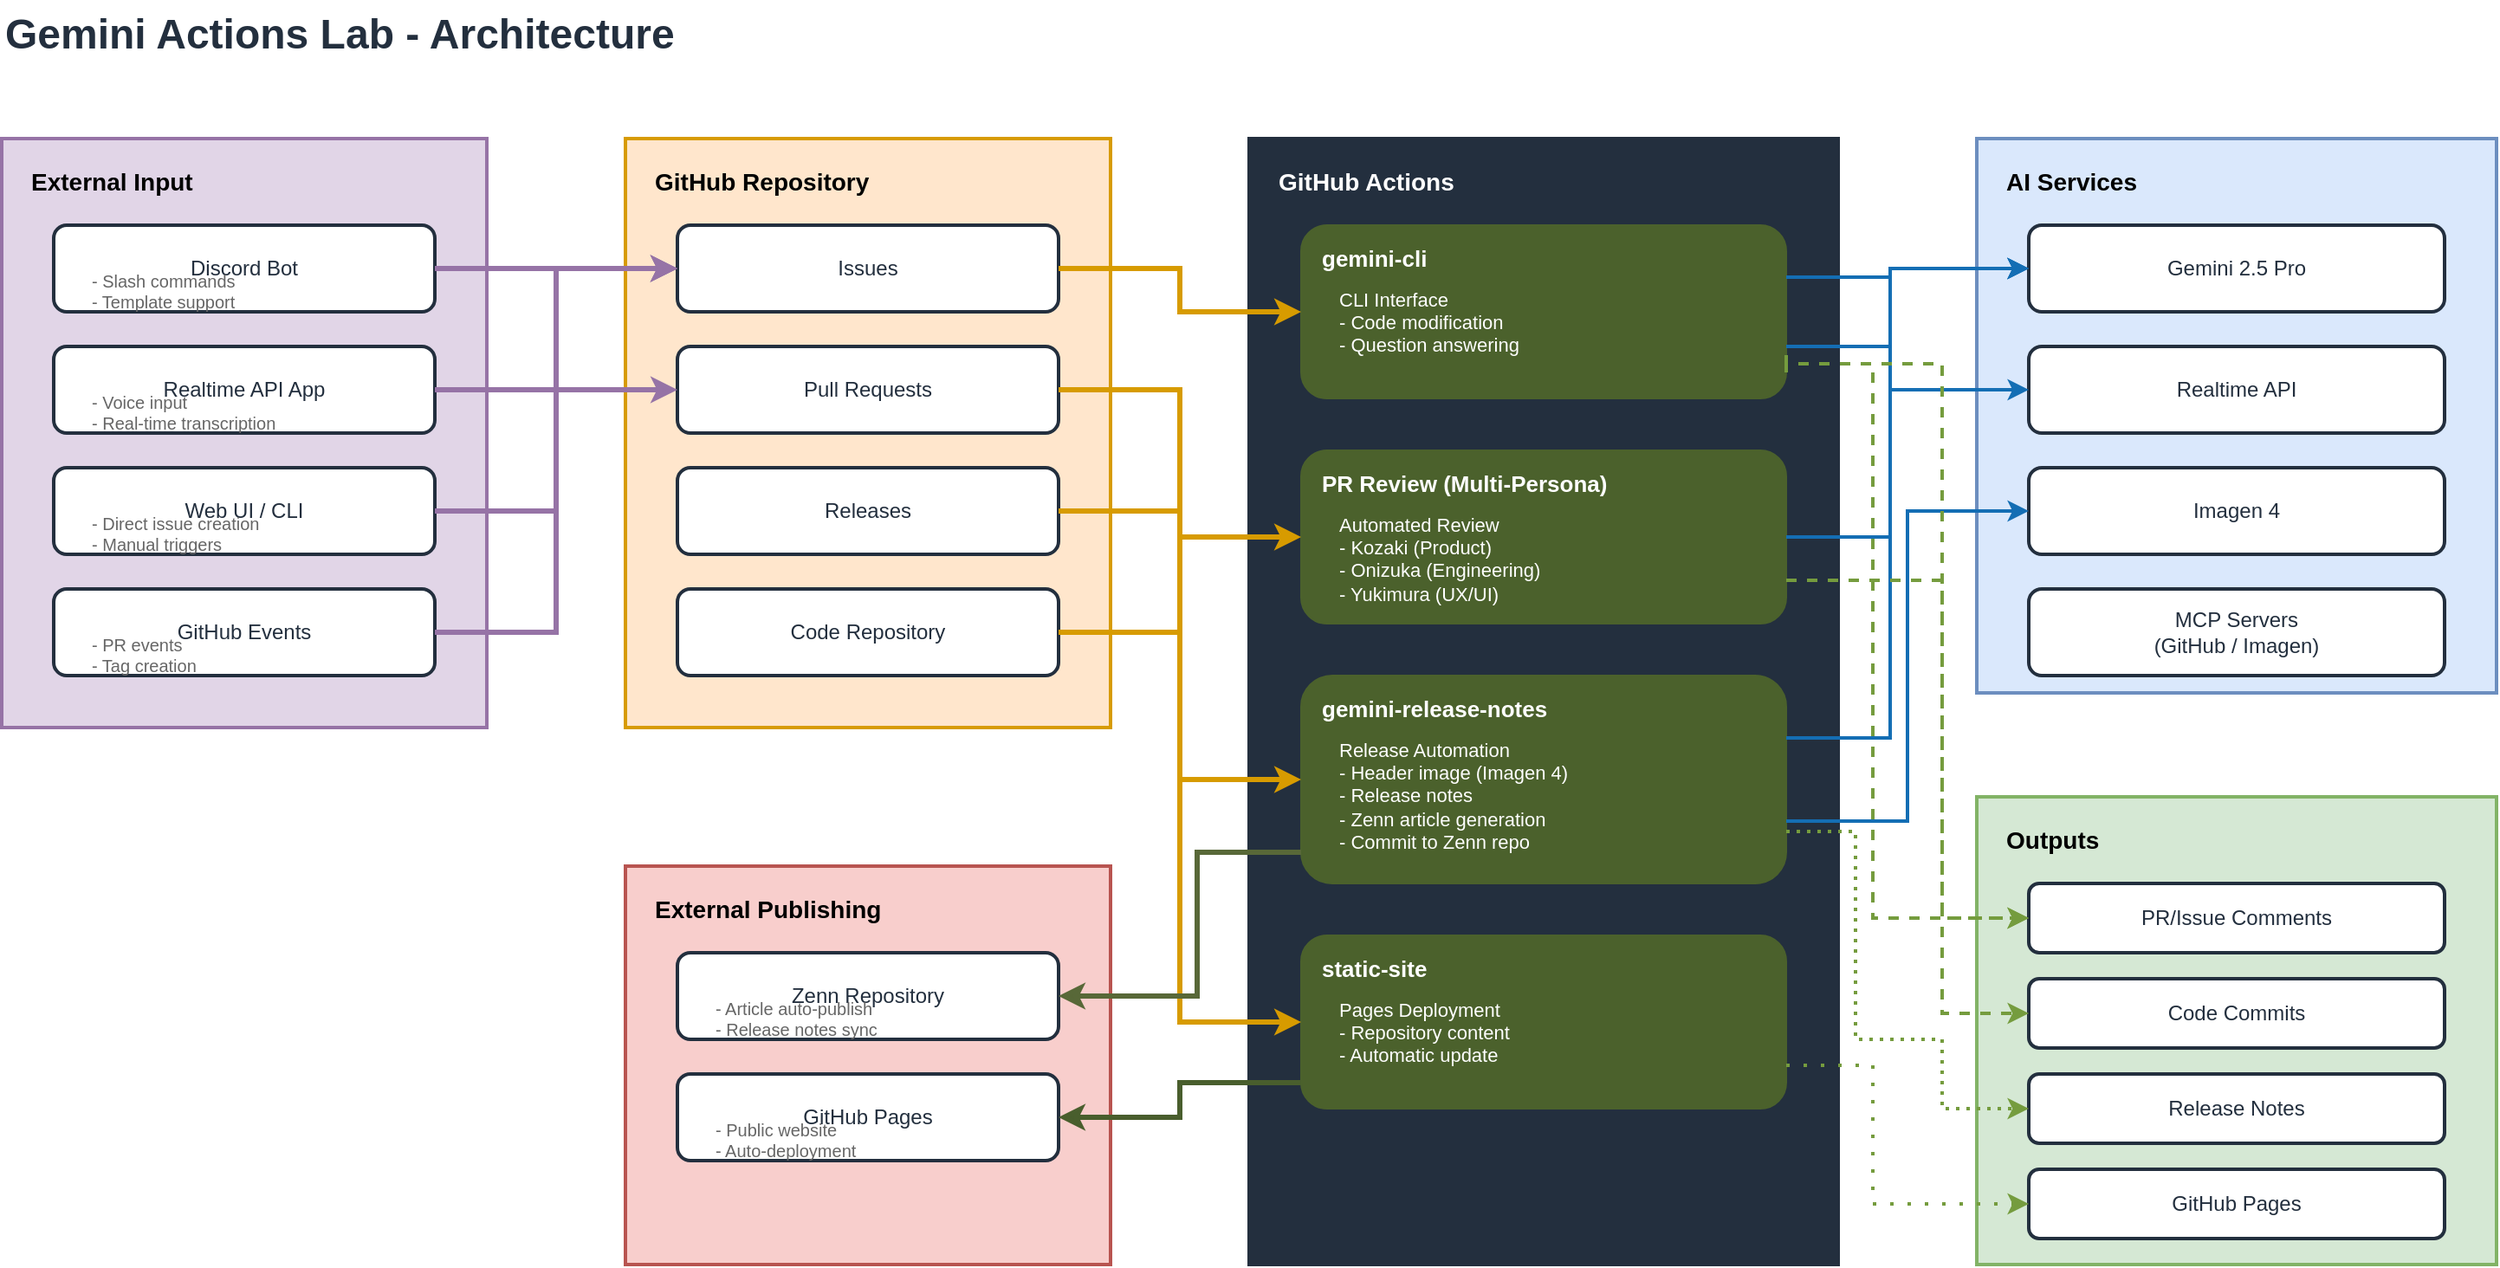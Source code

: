 <mxfile>
    <diagram name="Gemini Actions Lab - Complete Architecture" id="gemini-complete">
        <mxGraphModel dx="946" dy="849" grid="1" gridSize="10" guides="1" tooltips="1" connect="1" arrows="1" fold="1" page="1" pageScale="1" pageWidth="1600" pageHeight="1000" math="0" shadow="0">
            <root>
                <mxCell id="0"/>
                <mxCell id="1" parent="0"/>
                <mxCell id="title" value="Gemini Actions Lab - Architecture" style="text;html=1;strokeColor=none;fillColor=none;align=left;verticalAlign=middle;whiteSpace=wrap;rounded=0;fontSize=24;fontStyle=1;fontColor=#232F3E;" parent="1" vertex="1">
                    <mxGeometry x="80" y="60" width="600" height="40" as="geometry"/>
                </mxCell>
                <mxCell id="external-zone" value="External Input" style="rounded=0;whiteSpace=wrap;html=1;fillColor=#e1d5e7;strokeColor=#9673A6;strokeWidth=2;fontSize=14;fontStyle=1;verticalAlign=top;align=left;spacingLeft=15;spacingTop=10;" parent="1" vertex="1">
                    <mxGeometry x="80" y="140" width="280" height="340" as="geometry"/>
                </mxCell>
                <mxCell id="input-discord" value="Discord Bot" style="rounded=1;whiteSpace=wrap;html=1;fillColor=#FFFFFF;strokeColor=#232F3E;strokeWidth=2;fontSize=12;fontColor=#232F3E;" parent="1" vertex="1">
                    <mxGeometry x="110" y="190" width="220" height="50" as="geometry"/>
                </mxCell>
                <mxCell id="input-discord-desc" value="- Slash commands&lt;br&gt;- Template support" style="text;html=1;strokeColor=none;fillColor=none;align=left;verticalAlign=top;whiteSpace=wrap;rounded=0;fontSize=10;fontColor=#666666;spacingLeft=10;" parent="1" vertex="1">
                    <mxGeometry x="120" y="210" width="200" height="30" as="geometry"/>
                </mxCell>
                <mxCell id="input-voice" value="Realtime API App" style="rounded=1;whiteSpace=wrap;html=1;fillColor=#FFFFFF;strokeColor=#232F3E;strokeWidth=2;fontSize=12;fontColor=#232F3E;" parent="1" vertex="1">
                    <mxGeometry x="110" y="260" width="220" height="50" as="geometry"/>
                </mxCell>
                <mxCell id="input-voice-desc" value="- Voice input&lt;br&gt;- Real-time transcription" style="text;html=1;strokeColor=none;fillColor=none;align=left;verticalAlign=top;whiteSpace=wrap;rounded=0;fontSize=10;fontColor=#666666;spacingLeft=10;" parent="1" vertex="1">
                    <mxGeometry x="120" y="280" width="200" height="30" as="geometry"/>
                </mxCell>
                <mxCell id="input-ui" value="Web UI / CLI" style="rounded=1;whiteSpace=wrap;html=1;fillColor=#FFFFFF;strokeColor=#232F3E;strokeWidth=2;fontSize=12;fontColor=#232F3E;" parent="1" vertex="1">
                    <mxGeometry x="110" y="330" width="220" height="50" as="geometry"/>
                </mxCell>
                <mxCell id="input-ui-desc" value="- Direct issue creation&lt;br&gt;- Manual triggers" style="text;html=1;strokeColor=none;fillColor=none;align=left;verticalAlign=top;whiteSpace=wrap;rounded=0;fontSize=10;fontColor=#666666;spacingLeft=10;" parent="1" vertex="1">
                    <mxGeometry x="120" y="350" width="200" height="30" as="geometry"/>
                </mxCell>
                <mxCell id="input-github" value="GitHub Events" style="rounded=1;whiteSpace=wrap;html=1;fillColor=#FFFFFF;strokeColor=#232F3E;strokeWidth=2;fontSize=12;fontColor=#232F3E;" parent="1" vertex="1">
                    <mxGeometry x="110" y="400" width="220" height="50" as="geometry"/>
                </mxCell>
                <mxCell id="input-github-desc" value="- PR events&lt;br&gt;- Tag creation" style="text;html=1;strokeColor=none;fillColor=none;align=left;verticalAlign=top;whiteSpace=wrap;rounded=0;fontSize=10;fontColor=#666666;spacingLeft=10;" parent="1" vertex="1">
                    <mxGeometry x="120" y="420" width="200" height="30" as="geometry"/>
                </mxCell>
                <mxCell id="repo-zone" value="GitHub Repository" style="rounded=0;whiteSpace=wrap;html=1;fillColor=#FFE6CC;strokeColor=#D79B00;strokeWidth=2;fontSize=14;fontStyle=1;verticalAlign=top;align=left;spacingLeft=15;spacingTop=10;" parent="1" vertex="1">
                    <mxGeometry x="440" y="140" width="280" height="340" as="geometry"/>
                </mxCell>
                <mxCell id="repo-issues" value="Issues" style="rounded=1;whiteSpace=wrap;html=1;fillColor=#FFFFFF;strokeColor=#232F3E;strokeWidth=2;fontSize=12;fontColor=#232F3E;" parent="1" vertex="1">
                    <mxGeometry x="470" y="190" width="220" height="50" as="geometry"/>
                </mxCell>
                <mxCell id="repo-prs" value="Pull Requests" style="rounded=1;whiteSpace=wrap;html=1;fillColor=#FFFFFF;strokeColor=#232F3E;strokeWidth=2;fontSize=12;fontColor=#232F3E;" parent="1" vertex="1">
                    <mxGeometry x="470" y="260" width="220" height="50" as="geometry"/>
                </mxCell>
                <mxCell id="repo-releases" value="Releases" style="rounded=1;whiteSpace=wrap;html=1;fillColor=#FFFFFF;strokeColor=#232F3E;strokeWidth=2;fontSize=12;fontColor=#232F3E;" parent="1" vertex="1">
                    <mxGeometry x="470" y="330" width="220" height="50" as="geometry"/>
                </mxCell>
                <mxCell id="repo-code" value="Code Repository" style="rounded=1;whiteSpace=wrap;html=1;fillColor=#FFFFFF;strokeColor=#232F3E;strokeWidth=2;fontSize=12;fontColor=#232F3E;" parent="1" vertex="1">
                    <mxGeometry x="470" y="400" width="220" height="50" as="geometry"/>
                </mxCell>
                <mxCell id="actions-zone" value="GitHub Actions" style="rounded=0;whiteSpace=wrap;html=1;fillColor=#232F3E;strokeColor=#232F3E;strokeWidth=2;fontSize=14;fontStyle=1;fontColor=#FFFFFF;verticalAlign=top;align=left;spacingLeft=15;spacingTop=10;" parent="1" vertex="1">
                    <mxGeometry x="800" y="140" width="340" height="650" as="geometry"/>
                </mxCell>
                <mxCell id="workflow1-container" value="" style="rounded=1;whiteSpace=wrap;html=1;fillColor=#4B612C;strokeColor=#4B612C;strokeWidth=1;" parent="1" vertex="1">
                    <mxGeometry x="830" y="190" width="280" height="100" as="geometry"/>
                </mxCell>
                <mxCell id="workflow1-title" value="gemini-cli" style="text;html=1;strokeColor=none;fillColor=none;align=left;verticalAlign=top;whiteSpace=wrap;rounded=0;fontSize=13;fontStyle=1;fontColor=#FFFFFF;spacingLeft=10;spacingTop=5;" parent="1" vertex="1">
                    <mxGeometry x="830" y="190" width="200" height="25" as="geometry"/>
                </mxCell>
                <mxCell id="workflow1-desc" value="CLI Interface&lt;br&gt;- Code modification&lt;br&gt;- Question answering" style="text;html=1;strokeColor=none;fillColor=none;align=left;verticalAlign=top;whiteSpace=wrap;rounded=0;fontSize=11;fontColor=#FFFFFF;spacingLeft=10;" parent="1" vertex="1">
                    <mxGeometry x="840" y="220" width="250" height="60" as="geometry"/>
                </mxCell>
                <mxCell id="workflow2-container" value="" style="rounded=1;whiteSpace=wrap;html=1;fillColor=#4B612C;strokeColor=#4B612C;strokeWidth=1;" parent="1" vertex="1">
                    <mxGeometry x="830" y="320" width="280" height="100" as="geometry"/>
                </mxCell>
                <mxCell id="workflow2-title" value="PR Review (Multi-Persona)" style="text;html=1;strokeColor=none;fillColor=none;align=left;verticalAlign=top;whiteSpace=wrap;rounded=0;fontSize=13;fontStyle=1;fontColor=#FFFFFF;spacingLeft=10;spacingTop=5;" parent="1" vertex="1">
                    <mxGeometry x="830" y="320" width="250" height="25" as="geometry"/>
                </mxCell>
                <mxCell id="workflow2-desc" value="Automated Review&lt;br&gt;- Kozaki (Product)&lt;br&gt;- Onizuka (Engineering)&lt;br&gt;- Yukimura (UX/UI)" style="text;html=1;strokeColor=none;fillColor=none;align=left;verticalAlign=top;whiteSpace=wrap;rounded=0;fontSize=11;fontColor=#FFFFFF;spacingLeft=10;" parent="1" vertex="1">
                    <mxGeometry x="840" y="350" width="250" height="60" as="geometry"/>
                </mxCell>
                <mxCell id="workflow3-container" value="" style="rounded=1;whiteSpace=wrap;html=1;fillColor=#4B612C;strokeColor=#4B612C;strokeWidth=1;" parent="1" vertex="1">
                    <mxGeometry x="830" y="450" width="280" height="120" as="geometry"/>
                </mxCell>
                <mxCell id="workflow3-title" value="gemini-release-notes" style="text;html=1;strokeColor=none;fillColor=none;align=left;verticalAlign=top;whiteSpace=wrap;rounded=0;fontSize=13;fontStyle=1;fontColor=#FFFFFF;spacingLeft=10;spacingTop=5;" parent="1" vertex="1">
                    <mxGeometry x="830" y="450" width="250" height="25" as="geometry"/>
                </mxCell>
                <mxCell id="workflow3-desc" value="Release Automation&lt;br&gt;- Header image (Imagen 4)&lt;br&gt;- Release notes&lt;br&gt;- Zenn article generation&lt;br&gt;- Commit to Zenn repo" style="text;html=1;strokeColor=none;fillColor=none;align=left;verticalAlign=top;whiteSpace=wrap;rounded=0;fontSize=11;fontColor=#FFFFFF;spacingLeft=10;" parent="1" vertex="1">
                    <mxGeometry x="840" y="480" width="250" height="80" as="geometry"/>
                </mxCell>
                <mxCell id="workflow4-container" value="" style="rounded=1;whiteSpace=wrap;html=1;fillColor=#4B612C;strokeColor=#4B612C;strokeWidth=1;" parent="1" vertex="1">
                    <mxGeometry x="830" y="600" width="280" height="100" as="geometry"/>
                </mxCell>
                <mxCell id="workflow4-title" value="static-site" style="text;html=1;strokeColor=none;fillColor=none;align=left;verticalAlign=top;whiteSpace=wrap;rounded=0;fontSize=13;fontStyle=1;fontColor=#FFFFFF;spacingLeft=10;spacingTop=5;" parent="1" vertex="1">
                    <mxGeometry x="830" y="600" width="250" height="25" as="geometry"/>
                </mxCell>
                <mxCell id="workflow4-desc" value="Pages Deployment&lt;br&gt;- Repository content&lt;br&gt;- Automatic update" style="text;html=1;strokeColor=none;fillColor=none;align=left;verticalAlign=top;whiteSpace=wrap;rounded=0;fontSize=11;fontColor=#FFFFFF;spacingLeft=10;" parent="1" vertex="1">
                    <mxGeometry x="840" y="630" width="250" height="60" as="geometry"/>
                </mxCell>
                <mxCell id="ai-zone" value="AI Services" style="rounded=0;whiteSpace=wrap;html=1;fillColor=#dae8fc;strokeColor=#6c8ebf;strokeWidth=2;fontSize=14;fontStyle=1;verticalAlign=top;align=left;spacingLeft=15;spacingTop=10;" parent="1" vertex="1">
                    <mxGeometry x="1220" y="140" width="300" height="320" as="geometry"/>
                </mxCell>
                <mxCell id="ai-gemini" value="Gemini 2.5 Pro" style="rounded=1;whiteSpace=wrap;html=1;fillColor=#FFFFFF;strokeColor=#232F3E;strokeWidth=2;fontSize=12;fontColor=#232F3E;" parent="1" vertex="1">
                    <mxGeometry x="1250" y="190" width="240" height="50" as="geometry"/>
                </mxCell>
                <mxCell id="ai-realtime" value="Realtime API" style="rounded=1;whiteSpace=wrap;html=1;fillColor=#FFFFFF;strokeColor=#232F3E;strokeWidth=2;fontSize=12;fontColor=#232F3E;" parent="1" vertex="1">
                    <mxGeometry x="1250" y="260" width="240" height="50" as="geometry"/>
                </mxCell>
                <mxCell id="ai-imagen" value="Imagen 4" style="rounded=1;whiteSpace=wrap;html=1;fillColor=#FFFFFF;strokeColor=#232F3E;strokeWidth=2;fontSize=12;fontColor=#232F3E;" parent="1" vertex="1">
                    <mxGeometry x="1250" y="330" width="240" height="50" as="geometry"/>
                </mxCell>
                <mxCell id="ai-mcp" value="MCP Servers&lt;br&gt;(GitHub / Imagen)" style="rounded=1;whiteSpace=wrap;html=1;fillColor=#FFFFFF;strokeColor=#232F3E;strokeWidth=2;fontSize=12;fontColor=#232F3E;" parent="1" vertex="1">
                    <mxGeometry x="1250" y="400" width="240" height="50" as="geometry"/>
                </mxCell>
                <mxCell id="output-zone" value="Outputs" style="rounded=0;whiteSpace=wrap;html=1;fillColor=#d5e8d4;strokeColor=#82b366;strokeWidth=2;fontSize=14;fontStyle=1;verticalAlign=top;align=left;spacingLeft=15;spacingTop=10;" parent="1" vertex="1">
                    <mxGeometry x="1220" y="520" width="300" height="270" as="geometry"/>
                </mxCell>
                <mxCell id="output-comments" value="PR/Issue Comments" style="rounded=1;whiteSpace=wrap;html=1;fillColor=#FFFFFF;strokeColor=#232F3E;strokeWidth=2;fontSize=12;fontColor=#232F3E;" parent="1" vertex="1">
                    <mxGeometry x="1250" y="570" width="240" height="40" as="geometry"/>
                </mxCell>
                <mxCell id="output-commits" value="Code Commits" style="rounded=1;whiteSpace=wrap;html=1;fillColor=#FFFFFF;strokeColor=#232F3E;strokeWidth=2;fontSize=12;fontColor=#232F3E;" parent="1" vertex="1">
                    <mxGeometry x="1250" y="625" width="240" height="40" as="geometry"/>
                </mxCell>
                <mxCell id="output-release" value="Release Notes" style="rounded=1;whiteSpace=wrap;html=1;fillColor=#FFFFFF;strokeColor=#232F3E;strokeWidth=2;fontSize=12;fontColor=#232F3E;" parent="1" vertex="1">
                    <mxGeometry x="1250" y="680" width="240" height="40" as="geometry"/>
                </mxCell>
                <mxCell id="output-pages" value="GitHub Pages" style="rounded=1;whiteSpace=wrap;html=1;fillColor=#FFFFFF;strokeColor=#232F3E;strokeWidth=2;fontSize=12;fontColor=#232F3E;" parent="1" vertex="1">
                    <mxGeometry x="1250" y="735" width="240" height="40" as="geometry"/>
                </mxCell>
                <mxCell id="external-output-zone" value="External Publishing" style="rounded=0;whiteSpace=wrap;html=1;fillColor=#f8cecc;strokeColor=#b85450;strokeWidth=2;fontSize=14;fontStyle=1;verticalAlign=top;align=left;spacingLeft=15;spacingTop=10;" parent="1" vertex="1">
                    <mxGeometry x="440" y="560" width="280" height="230" as="geometry"/>
                </mxCell>
                <mxCell id="external-zenn" value="Zenn Repository" style="rounded=1;whiteSpace=wrap;html=1;fillColor=#FFFFFF;strokeColor=#232F3E;strokeWidth=2;fontSize=12;fontColor=#232F3E;" parent="1" vertex="1">
                    <mxGeometry x="470" y="610" width="220" height="50" as="geometry"/>
                </mxCell>
                <mxCell id="external-zenn-desc" value="- Article auto-publish&lt;br&gt;- Release notes sync" style="text;html=1;strokeColor=none;fillColor=none;align=left;verticalAlign=top;whiteSpace=wrap;rounded=0;fontSize=10;fontColor=#666666;spacingLeft=10;" parent="1" vertex="1">
                    <mxGeometry x="480" y="630" width="200" height="30" as="geometry"/>
                </mxCell>
                <mxCell id="external-pages" value="GitHub Pages" style="rounded=1;whiteSpace=wrap;html=1;fillColor=#FFFFFF;strokeColor=#232F3E;strokeWidth=2;fontSize=12;fontColor=#232F3E;" parent="1" vertex="1">
                    <mxGeometry x="470" y="680" width="220" height="50" as="geometry"/>
                </mxCell>
                <mxCell id="external-pages-desc" value="- Public website&lt;br&gt;- Auto-deployment" style="text;html=1;strokeColor=none;fillColor=none;align=left;verticalAlign=top;whiteSpace=wrap;rounded=0;fontSize=10;fontColor=#666666;spacingLeft=10;" parent="1" vertex="1">
                    <mxGeometry x="480" y="700" width="200" height="30" as="geometry"/>
                </mxCell>
                <mxCell id="conn-discord-issue" style="edgeStyle=orthogonalEdgeStyle;rounded=0;orthogonalLoop=1;jettySize=auto;html=1;exitX=1;exitY=0.5;exitDx=0;exitDy=0;entryX=0;entryY=0.5;entryDx=0;entryDy=0;strokeWidth=3;strokeColor=#9673A6;" parent="1" source="input-discord" target="repo-issues" edge="1">
                    <mxGeometry relative="1" as="geometry"/>
                </mxCell>
                <mxCell id="conn-voice-issue" style="edgeStyle=orthogonalEdgeStyle;rounded=0;orthogonalLoop=1;jettySize=auto;html=1;exitX=1;exitY=0.5;exitDx=0;exitDy=0;entryX=0;entryY=0.5;entryDx=0;entryDy=0;strokeWidth=3;strokeColor=#9673A6;" parent="1" source="input-voice" target="repo-issues" edge="1">
                    <mxGeometry relative="1" as="geometry">
                        <Array as="points">
                            <mxPoint x="400" y="285"/>
                            <mxPoint x="400" y="215"/>
                        </Array>
                    </mxGeometry>
                </mxCell>
                <mxCell id="conn-ui-repo" style="edgeStyle=orthogonalEdgeStyle;rounded=0;orthogonalLoop=1;jettySize=auto;html=1;exitX=1;exitY=0.5;exitDx=0;exitDy=0;entryX=0;entryY=0.5;entryDx=0;entryDy=0;strokeWidth=3;strokeColor=#9673A6;" parent="1" source="input-ui" target="repo-issues" edge="1">
                    <mxGeometry relative="1" as="geometry">
                        <Array as="points">
                            <mxPoint x="400" y="355"/>
                            <mxPoint x="400" y="215"/>
                        </Array>
                    </mxGeometry>
                </mxCell>
                <mxCell id="conn-github-pr" style="edgeStyle=orthogonalEdgeStyle;rounded=0;orthogonalLoop=1;jettySize=auto;html=1;exitX=1;exitY=0.5;exitDx=0;exitDy=0;entryX=0;entryY=0.5;entryDx=0;entryDy=0;strokeWidth=3;strokeColor=#9673A6;" parent="1" source="input-github" target="repo-prs" edge="1">
                    <mxGeometry relative="1" as="geometry"/>
                </mxCell>
                <mxCell id="conn-issue-wf1" style="edgeStyle=orthogonalEdgeStyle;rounded=0;orthogonalLoop=1;jettySize=auto;html=1;exitX=1;exitY=0.5;exitDx=0;exitDy=0;entryX=0;entryY=0.5;entryDx=0;entryDy=0;strokeWidth=3;strokeColor=#D79B00;" parent="1" source="repo-issues" target="workflow1-container" edge="1">
                    <mxGeometry relative="1" as="geometry"/>
                </mxCell>
                <mxCell id="conn-pr-wf2" style="edgeStyle=orthogonalEdgeStyle;rounded=0;orthogonalLoop=1;jettySize=auto;html=1;exitX=1;exitY=0.5;exitDx=0;exitDy=0;entryX=0;entryY=0.5;entryDx=0;entryDy=0;strokeWidth=3;strokeColor=#D79B00;" parent="1" source="repo-prs" target="workflow2-container" edge="1">
                    <mxGeometry relative="1" as="geometry"/>
                </mxCell>
                <mxCell id="conn-release-wf3" style="edgeStyle=orthogonalEdgeStyle;rounded=0;orthogonalLoop=1;jettySize=auto;html=1;exitX=1;exitY=0.5;exitDx=0;exitDy=0;entryX=0;entryY=0.5;entryDx=0;entryDy=0;strokeWidth=3;strokeColor=#D79B00;" parent="1" source="repo-releases" target="workflow3-container" edge="1">
                    <mxGeometry relative="1" as="geometry">
                        <Array as="points">
                            <mxPoint x="760" y="355"/>
                            <mxPoint x="760" y="510"/>
                        </Array>
                    </mxGeometry>
                </mxCell>
                <mxCell id="conn-code-wf4" style="edgeStyle=orthogonalEdgeStyle;rounded=0;orthogonalLoop=1;jettySize=auto;html=1;exitX=1;exitY=0.5;exitDx=0;exitDy=0;entryX=0;entryY=0.5;entryDx=0;entryDy=0;strokeWidth=3;strokeColor=#D79B00;" parent="1" source="repo-code" target="workflow4-container" edge="1">
                    <mxGeometry relative="1" as="geometry">
                        <Array as="points">
                            <mxPoint x="760" y="425"/>
                            <mxPoint x="760" y="650"/>
                        </Array>
                    </mxGeometry>
                </mxCell>
                <mxCell id="conn-wf1-gemini" style="edgeStyle=orthogonalEdgeStyle;rounded=0;orthogonalLoop=1;jettySize=auto;html=1;exitX=1;exitY=0.3;exitDx=0;exitDy=0;entryX=0;entryY=0.5;entryDx=0;entryDy=0;strokeWidth=2;strokeColor=#146EB4;exitPerimeter=0;" parent="1" source="workflow1-container" target="ai-gemini" edge="1">
                    <mxGeometry relative="1" as="geometry">
                        <Array as="points">
                            <mxPoint x="1170" y="220"/>
                            <mxPoint x="1170" y="215"/>
                        </Array>
                    </mxGeometry>
                </mxCell>
                <mxCell id="conn-wf1-realtime" style="edgeStyle=orthogonalEdgeStyle;rounded=0;orthogonalLoop=1;jettySize=auto;html=1;exitX=1;exitY=0.7;exitDx=0;exitDy=0;entryX=0;entryY=0.5;entryDx=0;entryDy=0;strokeWidth=2;strokeColor=#146EB4;exitPerimeter=0;" parent="1" source="workflow1-container" target="ai-realtime" edge="1">
                    <mxGeometry relative="1" as="geometry">
                        <Array as="points">
                            <mxPoint x="1170" y="260"/>
                            <mxPoint x="1170" y="285"/>
                        </Array>
                    </mxGeometry>
                </mxCell>
                <mxCell id="conn-wf2-gemini" style="edgeStyle=orthogonalEdgeStyle;rounded=0;orthogonalLoop=1;jettySize=auto;html=1;exitX=1;exitY=0.5;exitDx=0;exitDy=0;entryX=0;entryY=0.5;entryDx=0;entryDy=0;strokeWidth=2;strokeColor=#146EB4;" parent="1" source="workflow2-container" target="ai-gemini" edge="1">
                    <mxGeometry relative="1" as="geometry">
                        <Array as="points">
                            <mxPoint x="1170" y="370"/>
                            <mxPoint x="1170" y="215"/>
                        </Array>
                    </mxGeometry>
                </mxCell>
                <mxCell id="conn-wf3-gemini" style="edgeStyle=orthogonalEdgeStyle;rounded=0;orthogonalLoop=1;jettySize=auto;html=1;exitX=1;exitY=0.3;exitDx=0;exitDy=0;entryX=0;entryY=0.5;entryDx=0;entryDy=0;strokeWidth=2;strokeColor=#146EB4;exitPerimeter=0;" parent="1" source="workflow3-container" target="ai-gemini" edge="1">
                    <mxGeometry relative="1" as="geometry">
                        <Array as="points">
                            <mxPoint x="1170" y="486"/>
                            <mxPoint x="1170" y="215"/>
                        </Array>
                    </mxGeometry>
                </mxCell>
                <mxCell id="conn-wf3-imagen" style="edgeStyle=orthogonalEdgeStyle;rounded=0;orthogonalLoop=1;jettySize=auto;html=1;exitX=1;exitY=0.7;exitDx=0;exitDy=0;entryX=0;entryY=0.5;entryDx=0;entryDy=0;strokeWidth=2;strokeColor=#146EB4;exitPerimeter=0;" parent="1" source="workflow3-container" target="ai-imagen" edge="1">
                    <mxGeometry relative="1" as="geometry"/>
                </mxCell>
                <mxCell id="conn-wf1-comment" style="edgeStyle=orthogonalEdgeStyle;rounded=0;orthogonalLoop=1;jettySize=auto;html=1;exitX=1;exitY=0.75;exitDx=0;exitDy=0;entryX=0;entryY=0.5;entryDx=0;entryDy=0;strokeWidth=2;strokeColor=#759C3E;dashed=1;exitPerimeter=0;" parent="1" source="workflow1-container" target="output-comments" edge="1">
                    <mxGeometry relative="1" as="geometry">
                        <Array as="points">
                            <mxPoint x="1110" y="270"/>
                            <mxPoint x="1160" y="270"/>
                            <mxPoint x="1160" y="590"/>
                        </Array>
                    </mxGeometry>
                </mxCell>
                <mxCell id="conn-wf1-commit" style="edgeStyle=orthogonalEdgeStyle;rounded=0;orthogonalLoop=1;jettySize=auto;html=1;exitX=1;exitY=0.85;exitDx=0;exitDy=0;entryX=0;entryY=0.5;entryDx=0;entryDy=0;strokeWidth=2;strokeColor=#759C3E;dashed=1;exitPerimeter=0;" parent="1" source="workflow1-container" target="output-commits" edge="1">
                    <mxGeometry relative="1" as="geometry">
                        <Array as="points">
                            <mxPoint x="1110" y="270"/>
                            <mxPoint x="1200" y="270"/>
                            <mxPoint x="1200" y="645"/>
                        </Array>
                    </mxGeometry>
                </mxCell>
                <mxCell id="conn-wf2-comment" style="edgeStyle=orthogonalEdgeStyle;rounded=0;orthogonalLoop=1;jettySize=auto;html=1;exitX=1;exitY=0.75;exitDx=0;exitDy=0;entryX=0;entryY=0.5;entryDx=0;entryDy=0;strokeWidth=2;strokeColor=#759C3E;dashed=1;exitPerimeter=0;" parent="1" source="workflow2-container" target="output-comments" edge="1">
                    <mxGeometry relative="1" as="geometry">
                        <Array as="points">
                            <mxPoint x="1200" y="395"/>
                            <mxPoint x="1200" y="590"/>
                        </Array>
                    </mxGeometry>
                </mxCell>
                <mxCell id="conn-wf3-release" style="edgeStyle=orthogonalEdgeStyle;rounded=0;orthogonalLoop=1;jettySize=auto;html=1;exitX=1;exitY=0.75;exitDx=0;exitDy=0;entryX=0;entryY=0.5;entryDx=0;entryDy=0;strokeWidth=2;strokeColor=#759C3E;dashed=1;exitPerimeter=0;dashPattern=1 2;" parent="1" source="workflow3-container" target="output-release" edge="1">
                    <mxGeometry relative="1" as="geometry">
                        <Array as="points">
                            <mxPoint x="1150" y="540"/>
                            <mxPoint x="1150" y="660"/>
                            <mxPoint x="1200" y="660"/>
                            <mxPoint x="1200" y="700"/>
                        </Array>
                    </mxGeometry>
                </mxCell>
                <mxCell id="conn-wf4-pages" style="edgeStyle=orthogonalEdgeStyle;rounded=0;orthogonalLoop=1;jettySize=auto;html=1;exitX=1;exitY=0.75;exitDx=0;exitDy=0;entryX=0;entryY=0.5;entryDx=0;entryDy=0;strokeWidth=2;strokeColor=#759C3E;dashed=1;exitPerimeter=0;dashPattern=1 4;" parent="1" source="workflow4-container" target="output-pages" edge="1">
                    <mxGeometry relative="1" as="geometry">
                        <Array as="points">
                            <mxPoint x="1160" y="675"/>
                            <mxPoint x="1160" y="755"/>
                        </Array>
                    </mxGeometry>
                </mxCell>
                <mxCell id="conn-wf3-zenn" style="edgeStyle=orthogonalEdgeStyle;rounded=0;orthogonalLoop=1;jettySize=auto;html=1;exitX=0;exitY=0.85;exitDx=0;exitDy=0;entryX=1;entryY=0.5;entryDx=0;entryDy=0;strokeWidth=3;strokeColor=light-dark(#586838, #ff7f93);exitPerimeter=0;" parent="1" source="workflow3-container" target="external-zenn" edge="1">
                    <mxGeometry relative="1" as="geometry">
                        <Array as="points">
                            <mxPoint x="770" y="552"/>
                            <mxPoint x="770" y="635"/>
                        </Array>
                    </mxGeometry>
                </mxCell>
                <mxCell id="conn-wf4-ext-pages" style="edgeStyle=orthogonalEdgeStyle;rounded=0;orthogonalLoop=1;jettySize=auto;html=1;exitX=0;exitY=0.85;exitDx=0;exitDy=0;entryX=1;entryY=0.5;entryDx=0;entryDy=0;strokeWidth=3;strokeColor=light-dark(#495e2d, #ff7f93);exitPerimeter=0;" parent="1" source="workflow4-container" target="external-pages" edge="1">
                    <mxGeometry relative="1" as="geometry"/>
                </mxCell>
            </root>
        </mxGraphModel>
    </diagram>
</mxfile>

